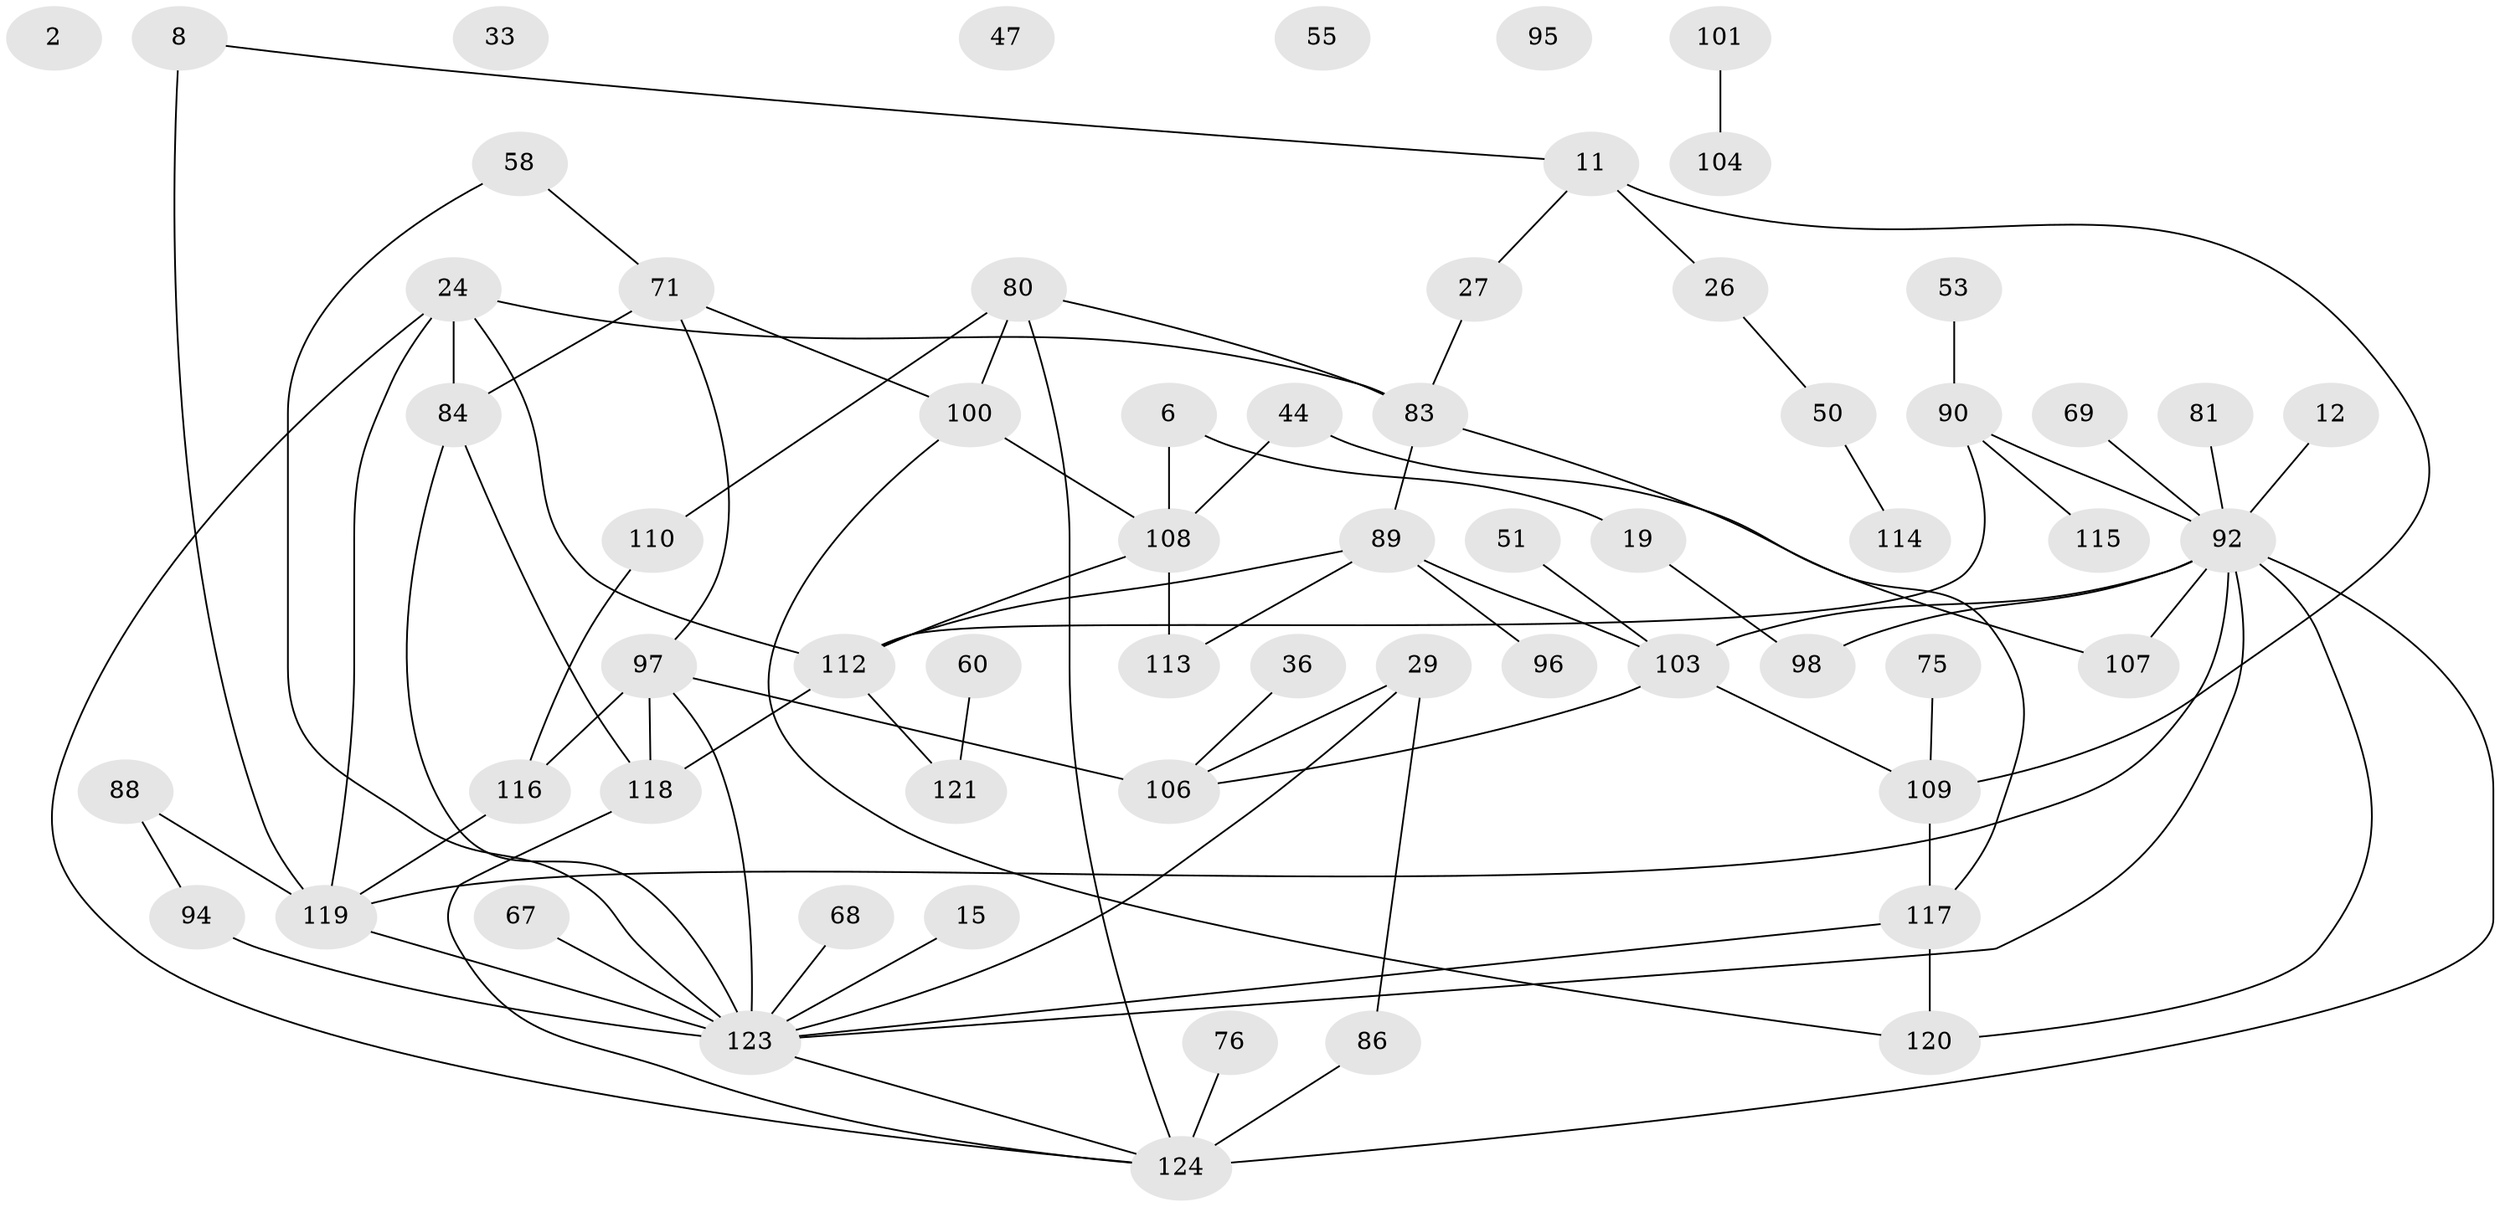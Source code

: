 // original degree distribution, {2: 0.3225806451612903, 0: 0.04032258064516129, 3: 0.21774193548387097, 4: 0.12903225806451613, 1: 0.1774193548387097, 7: 0.016129032258064516, 5: 0.07258064516129033, 6: 0.024193548387096774}
// Generated by graph-tools (version 1.1) at 2025/40/03/09/25 04:40:35]
// undirected, 62 vertices, 85 edges
graph export_dot {
graph [start="1"]
  node [color=gray90,style=filled];
  2;
  6;
  8;
  11;
  12;
  15;
  19;
  24;
  26;
  27;
  29;
  33;
  36;
  44;
  47;
  50;
  51;
  53;
  55;
  58;
  60;
  67;
  68;
  69;
  71;
  75;
  76;
  80 [super="+38"];
  81;
  83 [super="+21+74+78"];
  84 [super="+48"];
  86;
  88;
  89 [super="+3+52"];
  90 [super="+87"];
  92 [super="+62+31+65"];
  94;
  95;
  96;
  97 [super="+72"];
  98;
  100;
  101;
  103 [super="+41+61"];
  104;
  106 [super="+59"];
  107;
  108 [super="+93"];
  109;
  110;
  112 [super="+77+91"];
  113;
  114;
  115;
  116 [super="+43"];
  117 [super="+82"];
  118 [super="+111"];
  119 [super="+46"];
  120 [super="+79+42"];
  121;
  123 [super="+105+102"];
  124 [super="+16+122"];
  6 -- 19;
  6 -- 108;
  8 -- 11;
  8 -- 119;
  11 -- 26;
  11 -- 27;
  11 -- 109;
  12 -- 92;
  15 -- 123;
  19 -- 98;
  24 -- 84 [weight=2];
  24 -- 119 [weight=2];
  24 -- 124;
  24 -- 83;
  24 -- 112;
  26 -- 50;
  27 -- 83;
  29 -- 86;
  29 -- 106;
  29 -- 123 [weight=2];
  36 -- 106;
  44 -- 107;
  44 -- 108;
  50 -- 114;
  51 -- 103;
  53 -- 90;
  58 -- 71;
  58 -- 123;
  60 -- 121;
  67 -- 123;
  68 -- 123;
  69 -- 92;
  71 -- 84;
  71 -- 97;
  71 -- 100;
  75 -- 109;
  76 -- 124;
  80 -- 100;
  80 -- 110;
  80 -- 124;
  80 -- 83;
  81 -- 92;
  83 -- 89;
  83 -- 117;
  84 -- 123;
  84 -- 118;
  86 -- 124;
  88 -- 94;
  88 -- 119;
  89 -- 113;
  89 -- 96;
  89 -- 103;
  89 -- 112;
  90 -- 92 [weight=2];
  90 -- 115;
  90 -- 112;
  92 -- 119 [weight=2];
  92 -- 107 [weight=2];
  92 -- 124 [weight=2];
  92 -- 98;
  92 -- 103;
  92 -- 120;
  92 -- 123 [weight=2];
  94 -- 123 [weight=3];
  97 -- 116;
  97 -- 118 [weight=2];
  97 -- 123 [weight=2];
  97 -- 106;
  100 -- 108 [weight=2];
  100 -- 120;
  101 -- 104;
  103 -- 109;
  103 -- 106 [weight=2];
  108 -- 113;
  108 -- 112;
  109 -- 117 [weight=2];
  110 -- 116;
  112 -- 121;
  112 -- 118;
  116 -- 119;
  117 -- 120;
  117 -- 123;
  118 -- 124;
  119 -- 123;
  123 -- 124;
}
